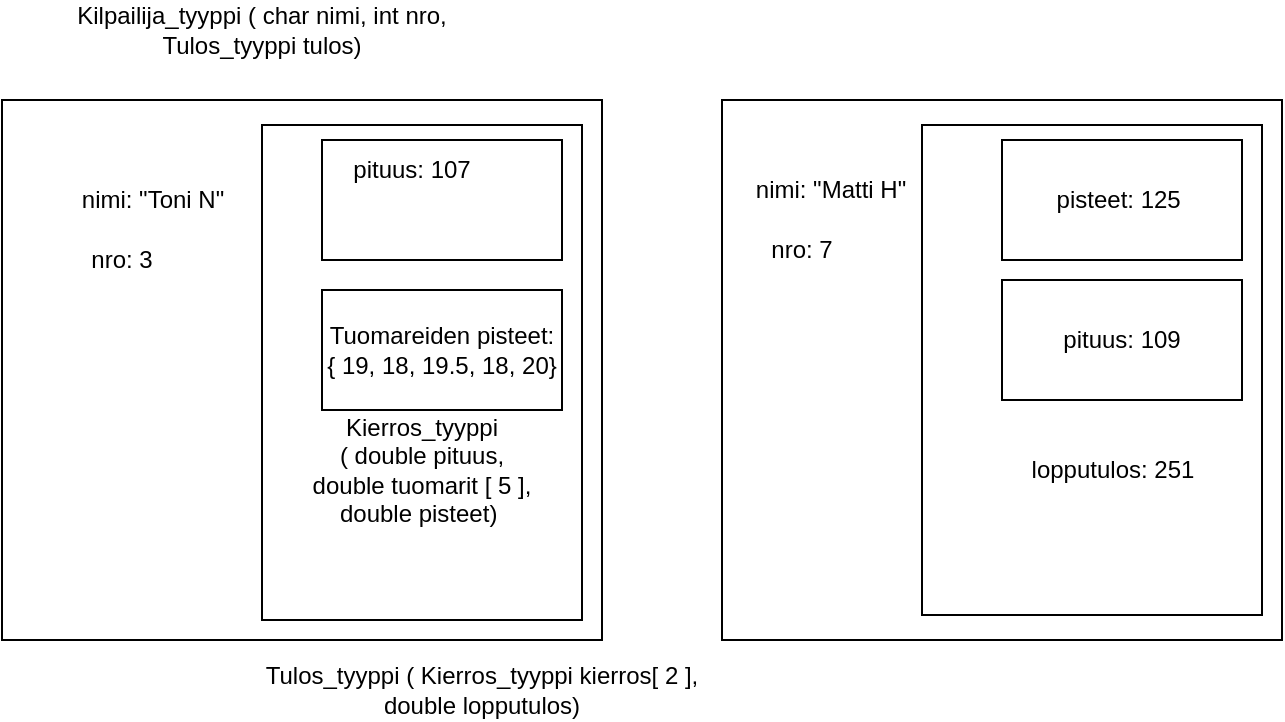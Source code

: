 <mxfile version="15.5.8" type="device"><diagram id="juFggnfb45jq1GGx5XMD" name="Page-1"><mxGraphModel dx="728" dy="764" grid="1" gridSize="10" guides="1" tooltips="1" connect="1" arrows="1" fold="1" page="1" pageScale="1" pageWidth="827" pageHeight="1169" math="0" shadow="0"><root><mxCell id="0"/><mxCell id="1" parent="0"/><mxCell id="Umdu5X1EfPINoTILStxE-1" value="" style="rounded=0;whiteSpace=wrap;html=1;" vertex="1" parent="1"><mxGeometry x="20" y="100" width="300" height="270" as="geometry"/></mxCell><mxCell id="Umdu5X1EfPINoTILStxE-21" value="" style="rounded=0;whiteSpace=wrap;html=1;" vertex="1" parent="1"><mxGeometry x="150" y="112.5" width="160" height="247.5" as="geometry"/></mxCell><mxCell id="Umdu5X1EfPINoTILStxE-2" value="" style="rounded=0;whiteSpace=wrap;html=1;" vertex="1" parent="1"><mxGeometry x="380" y="100" width="280" height="270" as="geometry"/></mxCell><mxCell id="Umdu5X1EfPINoTILStxE-19" value="" style="rounded=0;whiteSpace=wrap;html=1;" vertex="1" parent="1"><mxGeometry x="480" y="112.5" width="170" height="245" as="geometry"/></mxCell><mxCell id="Umdu5X1EfPINoTILStxE-4" value="lopputulos: 251" style="text;html=1;strokeColor=none;fillColor=none;align=center;verticalAlign=middle;whiteSpace=wrap;rounded=0;" vertex="1" parent="1"><mxGeometry x="520" y="270" width="111" height="30" as="geometry"/></mxCell><mxCell id="Umdu5X1EfPINoTILStxE-6" value="nimi: &quot;Toni N&quot;" style="text;html=1;strokeColor=none;fillColor=none;align=center;verticalAlign=middle;whiteSpace=wrap;rounded=0;" vertex="1" parent="1"><mxGeometry x="31" y="135" width="129" height="30" as="geometry"/></mxCell><mxCell id="Umdu5X1EfPINoTILStxE-7" value="nro: 3" style="text;html=1;strokeColor=none;fillColor=none;align=center;verticalAlign=middle;whiteSpace=wrap;rounded=0;" vertex="1" parent="1"><mxGeometry x="50" y="165" width="60" height="30" as="geometry"/></mxCell><mxCell id="Umdu5X1EfPINoTILStxE-10" value="" style="rounded=0;whiteSpace=wrap;html=1;" vertex="1" parent="1"><mxGeometry x="180" y="120" width="120" height="60" as="geometry"/></mxCell><mxCell id="Umdu5X1EfPINoTILStxE-11" value="" style="rounded=0;whiteSpace=wrap;html=1;" vertex="1" parent="1"><mxGeometry x="180" y="195" width="120" height="60" as="geometry"/></mxCell><mxCell id="Umdu5X1EfPINoTILStxE-12" value="pisteet: 125&amp;nbsp;" style="rounded=0;whiteSpace=wrap;html=1;" vertex="1" parent="1"><mxGeometry x="520" y="120" width="120" height="60" as="geometry"/></mxCell><mxCell id="Umdu5X1EfPINoTILStxE-13" value="pituus: 109" style="rounded=0;whiteSpace=wrap;html=1;" vertex="1" parent="1"><mxGeometry x="520" y="190" width="120" height="60" as="geometry"/></mxCell><mxCell id="Umdu5X1EfPINoTILStxE-14" value="pituus: 107" style="text;html=1;strokeColor=none;fillColor=none;align=center;verticalAlign=middle;whiteSpace=wrap;rounded=0;" vertex="1" parent="1"><mxGeometry x="180" y="120" width="90" height="30" as="geometry"/></mxCell><mxCell id="Umdu5X1EfPINoTILStxE-15" value="Tuomareiden pisteet: { 19, 18, 19.5, 18, 20}" style="text;html=1;strokeColor=none;fillColor=none;align=center;verticalAlign=middle;whiteSpace=wrap;rounded=0;" vertex="1" parent="1"><mxGeometry x="180" y="210" width="120" height="30" as="geometry"/></mxCell><mxCell id="Umdu5X1EfPINoTILStxE-17" value="nimi: &quot;Matti H&quot;" style="text;html=1;strokeColor=none;fillColor=none;align=center;verticalAlign=middle;whiteSpace=wrap;rounded=0;" vertex="1" parent="1"><mxGeometry x="370" y="130" width="129" height="30" as="geometry"/></mxCell><mxCell id="Umdu5X1EfPINoTILStxE-18" value="nro: 7" style="text;html=1;strokeColor=none;fillColor=none;align=center;verticalAlign=middle;whiteSpace=wrap;rounded=0;" vertex="1" parent="1"><mxGeometry x="390" y="160" width="60" height="30" as="geometry"/></mxCell><mxCell id="Umdu5X1EfPINoTILStxE-22" value="Kilpailija_tyyppi ( char nimi, int nro, &lt;br&gt;Tulos_tyyppi tulos)" style="text;html=1;strokeColor=none;fillColor=none;align=center;verticalAlign=middle;whiteSpace=wrap;rounded=0;" vertex="1" parent="1"><mxGeometry x="20" y="50" width="260" height="30" as="geometry"/></mxCell><mxCell id="Umdu5X1EfPINoTILStxE-24" value="Tulos_tyyppi ( Kierros_tyyppi kierros[ 2 ],&lt;br&gt;double lopputulos)" style="text;html=1;strokeColor=none;fillColor=none;align=center;verticalAlign=middle;whiteSpace=wrap;rounded=0;" vertex="1" parent="1"><mxGeometry x="150" y="380" width="220" height="30" as="geometry"/></mxCell><mxCell id="Umdu5X1EfPINoTILStxE-25" value="Kierros_tyyppi &lt;br&gt;( double pituus, &lt;br&gt;double tuomarit [ 5 ], &lt;br&gt;double pisteet)&amp;nbsp;" style="text;html=1;strokeColor=none;fillColor=none;align=center;verticalAlign=middle;whiteSpace=wrap;rounded=0;" vertex="1" parent="1"><mxGeometry x="135" y="270" width="190" height="30" as="geometry"/></mxCell></root></mxGraphModel></diagram></mxfile>